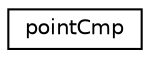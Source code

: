 digraph "Graphical Class Hierarchy"
{
  edge [fontname="Helvetica",fontsize="10",labelfontname="Helvetica",labelfontsize="10"];
  node [fontname="Helvetica",fontsize="10",shape=record];
  rankdir="LR";
  Node1 [label="pointCmp",height=0.2,width=0.4,color="black", fillcolor="white", style="filled",URL="$structpoint_cmp.html"];
}
